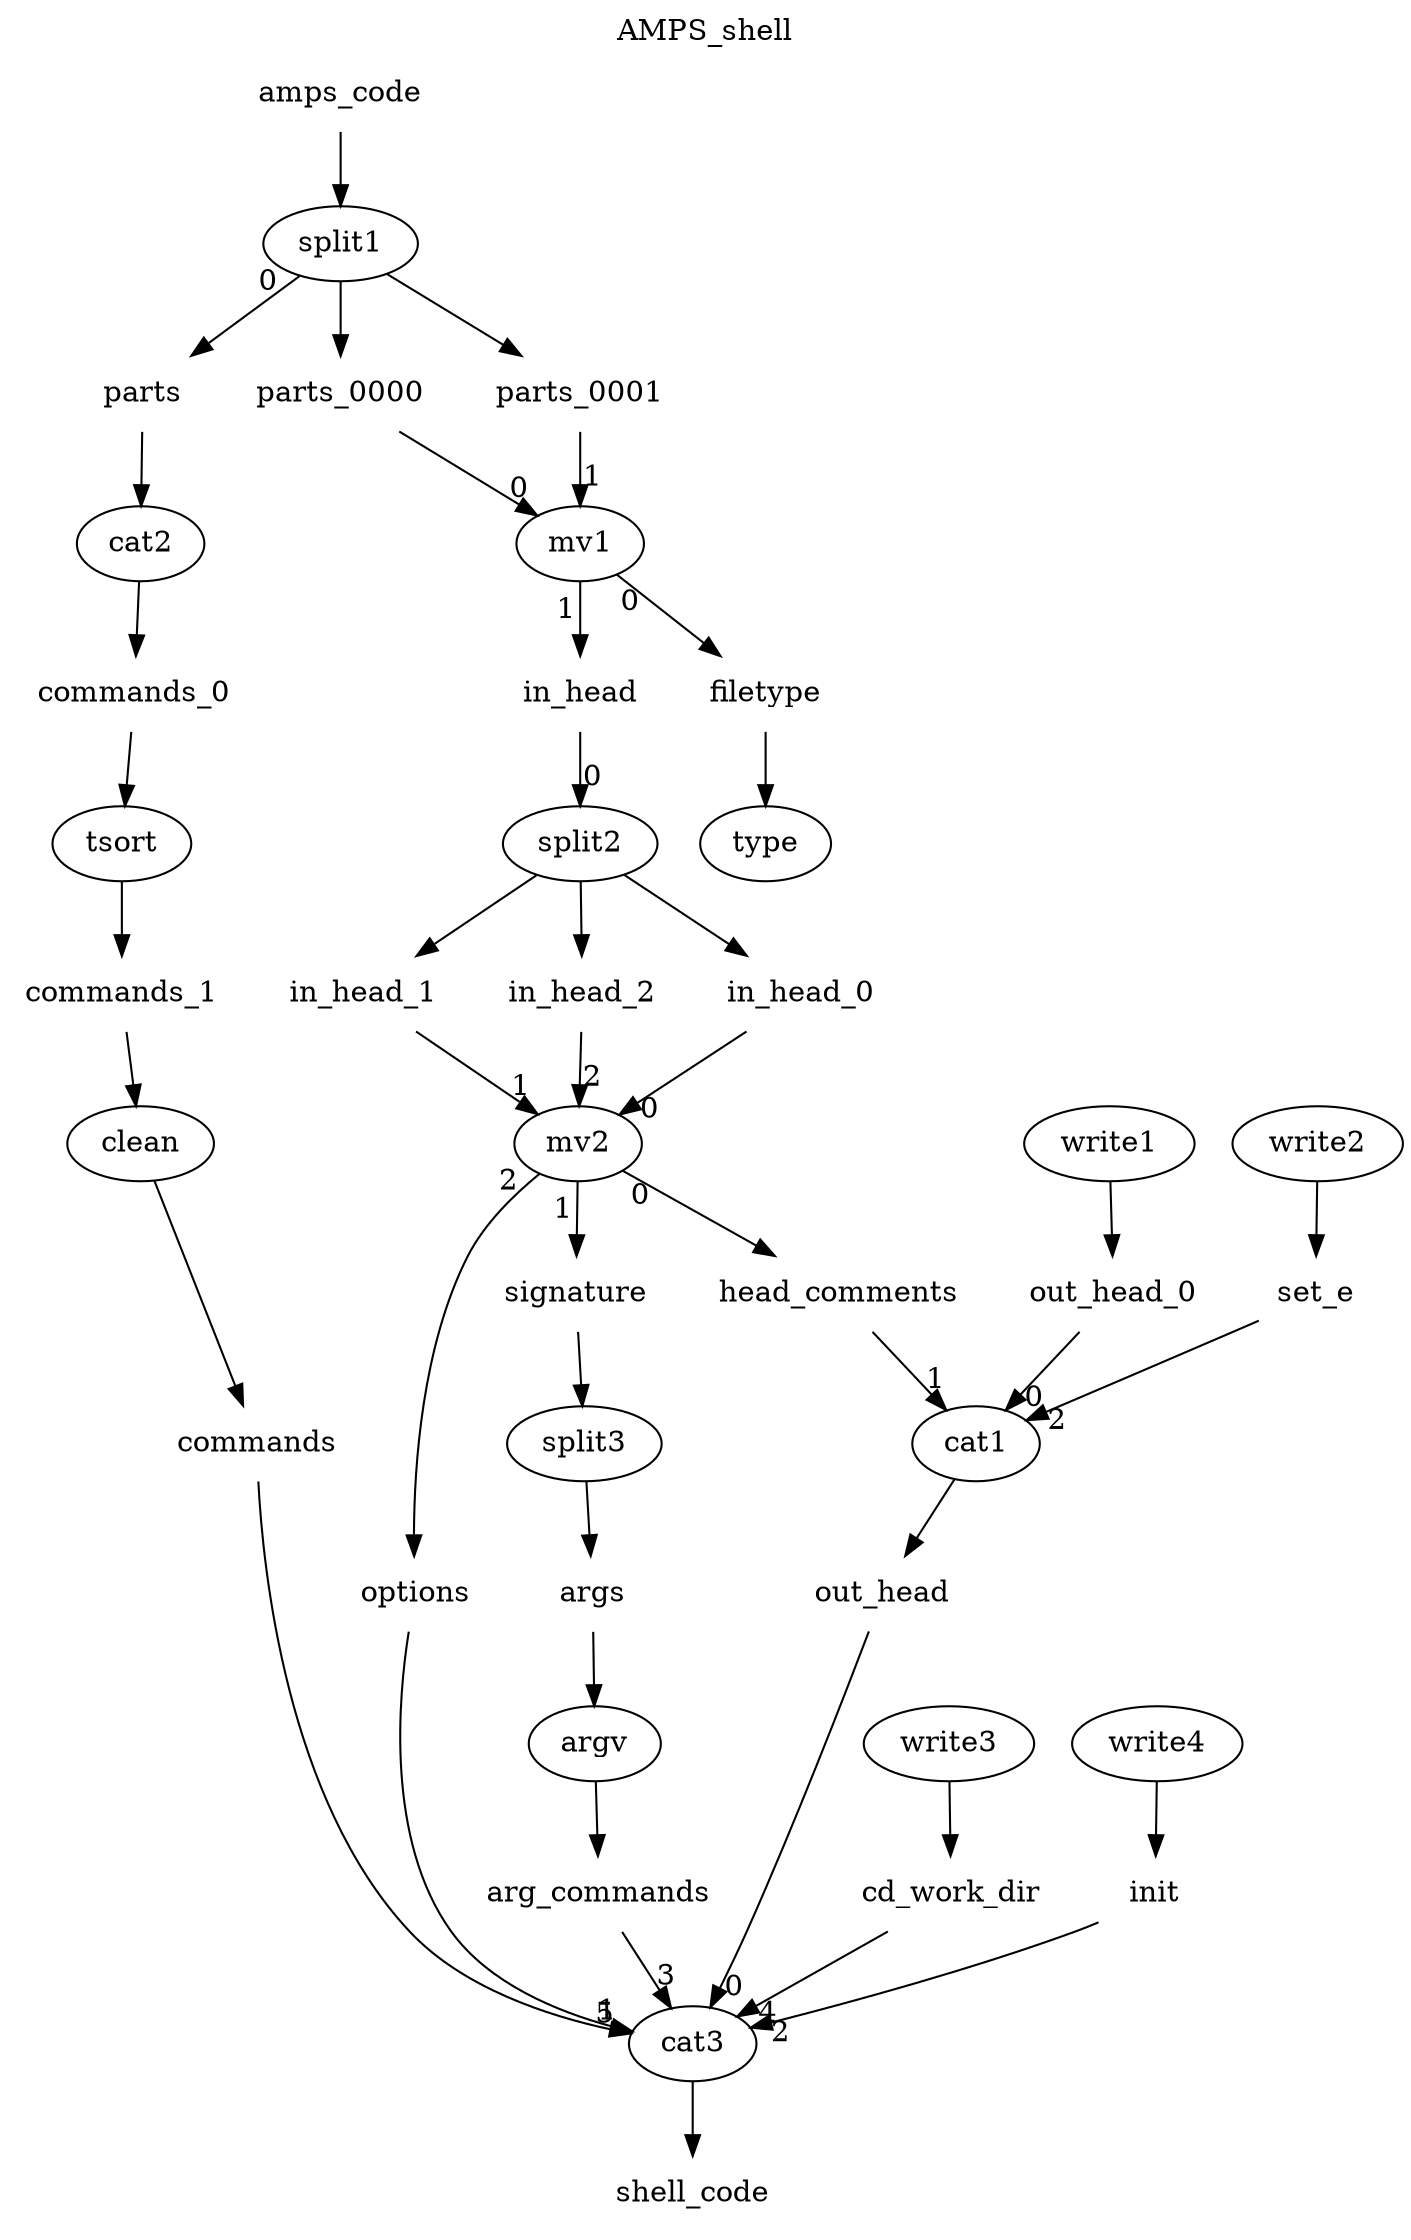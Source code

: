 # warning: derived file, from AMPS_shell
digraph G {
edge [labeldistance=1.5];
node [shape=oval];
labelloc="t";
label="AMPS_shell"
amps_code	[shape=plaintext];
arg_commands	[shape=plaintext];
args	[shape=plaintext];
cd_work_dir	[shape=plaintext];
commands	[shape=plaintext];
commands_0	[shape=plaintext];
commands_1	[shape=plaintext];
filetype	[shape=plaintext];
head_comments	[shape=plaintext];
in_head	[shape=plaintext];
in_head_0	[shape=plaintext];
in_head_1	[shape=plaintext];
in_head_2	[shape=plaintext];
init	[shape=plaintext];
options	[shape=plaintext];
out_head	[shape=plaintext];
out_head_0	[shape=plaintext];
parts	[shape=plaintext];
parts_0000	[shape=plaintext];
parts_0001	[shape=plaintext];
set_e	[shape=plaintext];
shell_code	[shape=plaintext];
signature	[shape=plaintext];
split1 -> parts [taillabel=0];
amps_code -> split1;
split1 -> parts_0000;
split1 -> parts_0001;
parts_0000 -> mv1 [headlabel=0];
mv1 -> filetype [taillabel=0];
parts_0001 -> mv1 [headlabel=1];
mv1 -> in_head [taillabel=1];
filetype -> type;
in_head -> split2 [headlabel=0];
split2 -> in_head_0;
split2 -> in_head_1;
split2 -> in_head_2;
in_head_0 -> mv2 [headlabel=0];
mv2 -> head_comments [taillabel=0];
in_head_1 -> mv2 [headlabel=1];
mv2 -> signature [taillabel=1];
in_head_2 -> mv2 [headlabel=2];
mv2 -> options [taillabel=2];
write1 -> out_head_0;
write2 -> set_e;
out_head_0 -> cat1 [headlabel=0];
head_comments -> cat1 [headlabel=1];
set_e -> cat1 [headlabel=2];
cat1 -> out_head;
write3 -> cd_work_dir;
write4 -> init;
signature -> split3;
split3 -> args;
args -> argv;
argv -> arg_commands;
cat2 -> commands_0;
parts -> cat2;
commands_0 -> tsort;
tsort -> commands_1;
commands_1 -> clean;
clean -> commands;
out_head -> cat3 [headlabel=0];
options -> cat3 [headlabel=1];
init -> cat3 [headlabel=2];
arg_commands -> cat3 [headlabel=3];
cd_work_dir -> cat3 [headlabel=4];
commands -> cat3 [headlabel=5];
cat3 -> shell_code;
}

